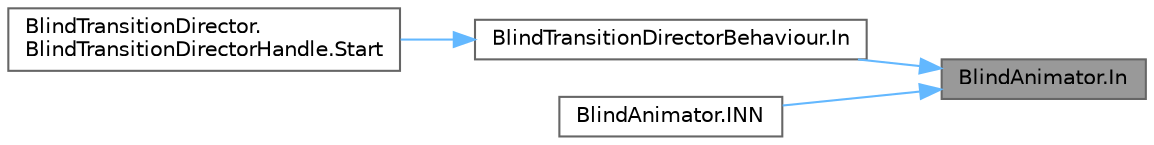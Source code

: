 digraph "BlindAnimator.In"
{
 // LATEX_PDF_SIZE
  bgcolor="transparent";
  edge [fontname=Helvetica,fontsize=10,labelfontname=Helvetica,labelfontsize=10];
  node [fontname=Helvetica,fontsize=10,shape=box,height=0.2,width=0.4];
  rankdir="RL";
  Node1 [id="Node000001",label="BlindAnimator.In",height=0.2,width=0.4,color="gray40", fillcolor="grey60", style="filled", fontcolor="black",tooltip=" "];
  Node1 -> Node2 [id="edge1_Node000001_Node000002",dir="back",color="steelblue1",style="solid",tooltip=" "];
  Node2 [id="Node000002",label="BlindTransitionDirectorBehaviour.In",height=0.2,width=0.4,color="grey40", fillcolor="white", style="filled",URL="$class_blind_transition_director_behaviour.html#a1a6f0de1ec28d4945a3b040506fc7cd6",tooltip=" "];
  Node2 -> Node3 [id="edge2_Node000002_Node000003",dir="back",color="steelblue1",style="solid",tooltip=" "];
  Node3 [id="Node000003",label="BlindTransitionDirector.\lBlindTransitionDirectorHandle.Start",height=0.2,width=0.4,color="grey40", fillcolor="white", style="filled",URL="$class_blind_transition_director_1_1_blind_transition_director_handle.html#a480538dfd5550ccfb97ca5b4f041ed6a",tooltip=" "];
  Node1 -> Node4 [id="edge3_Node000001_Node000004",dir="back",color="steelblue1",style="solid",tooltip=" "];
  Node4 [id="Node000004",label="BlindAnimator.INN",height=0.2,width=0.4,color="grey40", fillcolor="white", style="filled",URL="$class_blind_animator.html#a00975bcfc96d4bbb71952aa6f342adaa",tooltip=" "];
}
